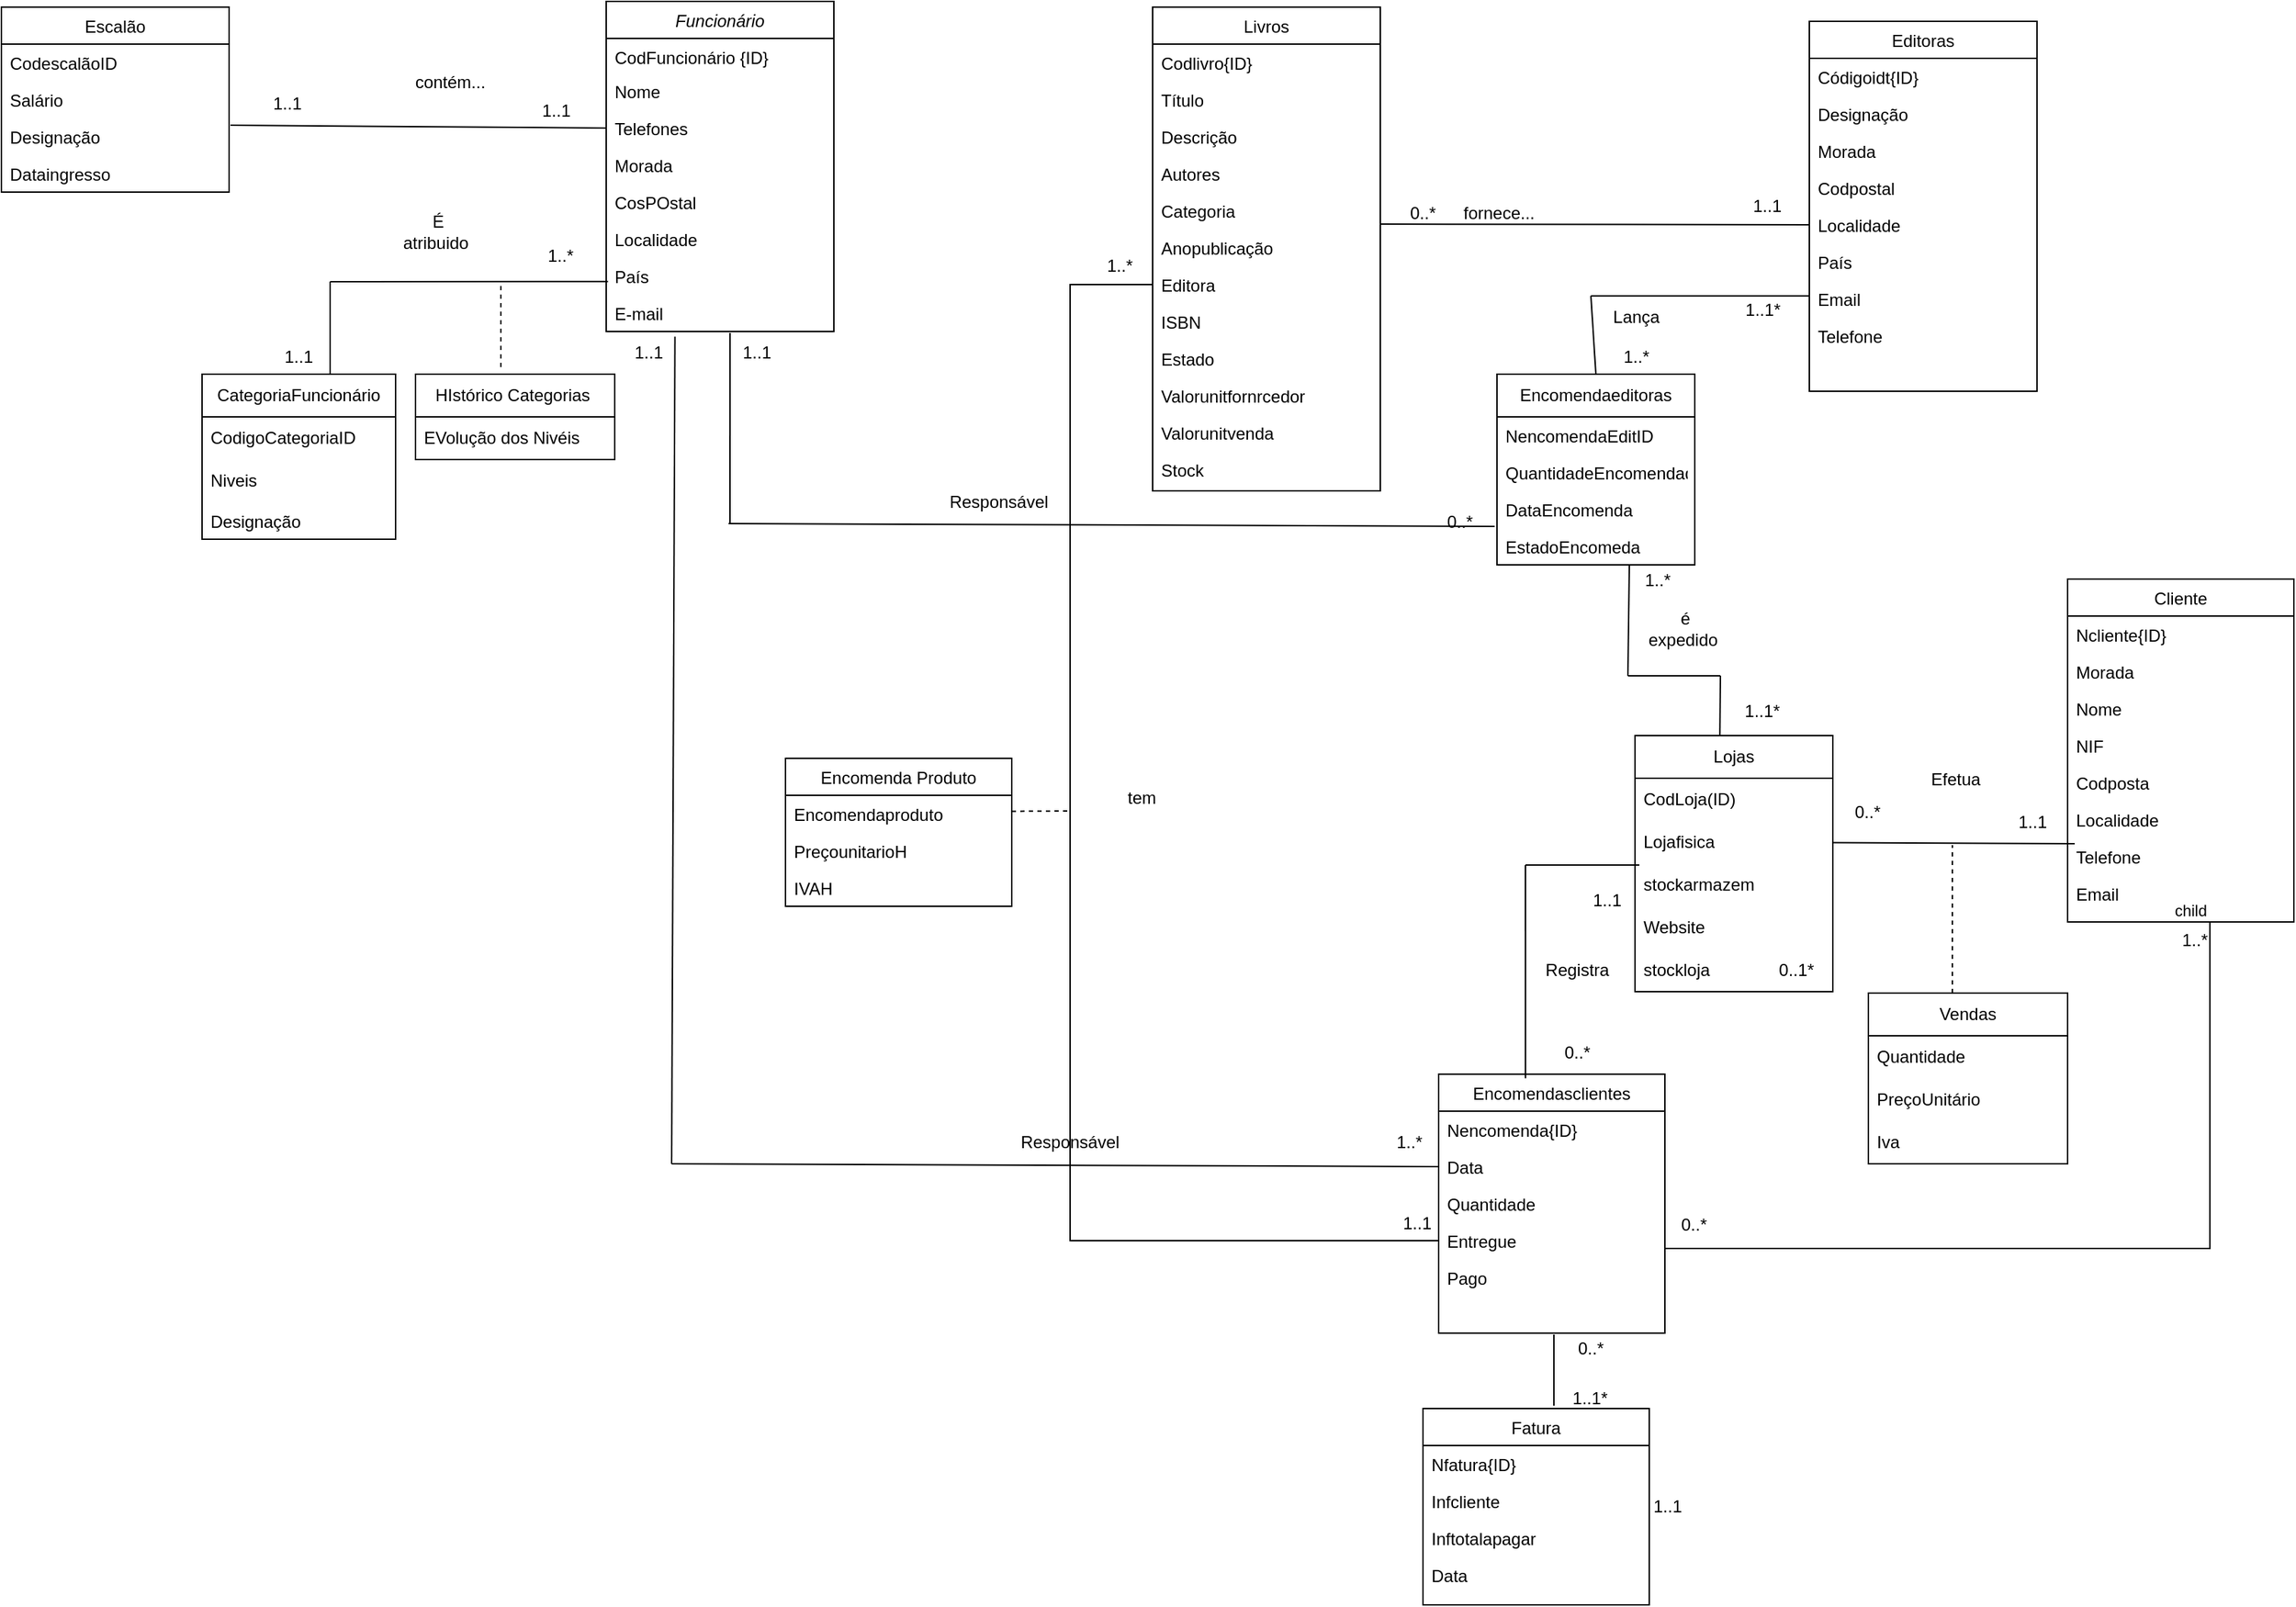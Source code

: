 <mxfile version="22.0.2" type="device">
  <diagram id="C5RBs43oDa-KdzZeNtuy" name="Page-1">
    <mxGraphModel dx="3094" dy="2271" grid="1" gridSize="10" guides="1" tooltips="1" connect="1" arrows="1" fold="1" page="1" pageScale="1" pageWidth="827" pageHeight="1169" math="0" shadow="0">
      <root>
        <mxCell id="WIyWlLk6GJQsqaUBKTNV-0" />
        <mxCell id="WIyWlLk6GJQsqaUBKTNV-1" parent="WIyWlLk6GJQsqaUBKTNV-0" />
        <mxCell id="zkfFHV4jXpPFQw0GAbJ--0" value="Funcionário" style="swimlane;fontStyle=2;align=center;verticalAlign=top;childLayout=stackLayout;horizontal=1;startSize=26;horizontalStack=0;resizeParent=1;resizeLast=0;collapsible=1;marginBottom=0;rounded=0;shadow=0;strokeWidth=1;" parent="WIyWlLk6GJQsqaUBKTNV-1" vertex="1">
          <mxGeometry x="-366" y="-1127" width="160" height="232" as="geometry">
            <mxRectangle x="-45" y="-82" width="160" height="26" as="alternateBounds" />
          </mxGeometry>
        </mxCell>
        <mxCell id="zkfFHV4jXpPFQw0GAbJ--1" value="CodFuncionário {ID}" style="text;align=left;verticalAlign=top;spacingLeft=4;spacingRight=4;overflow=hidden;rotatable=0;points=[[0,0.5],[1,0.5]];portConstraint=eastwest;" parent="zkfFHV4jXpPFQw0GAbJ--0" vertex="1">
          <mxGeometry y="26" width="160" height="24" as="geometry" />
        </mxCell>
        <mxCell id="zkfFHV4jXpPFQw0GAbJ--2" value="Nome" style="text;align=left;verticalAlign=top;spacingLeft=4;spacingRight=4;overflow=hidden;rotatable=0;points=[[0,0.5],[1,0.5]];portConstraint=eastwest;rounded=0;shadow=0;html=0;" parent="zkfFHV4jXpPFQw0GAbJ--0" vertex="1">
          <mxGeometry y="50" width="160" height="26" as="geometry" />
        </mxCell>
        <mxCell id="yNrhqDnTmMFVTR2jQize-6" value="Telefones" style="text;align=left;verticalAlign=top;spacingLeft=4;spacingRight=4;overflow=hidden;rotatable=0;points=[[0,0.5],[1,0.5]];portConstraint=eastwest;" parent="zkfFHV4jXpPFQw0GAbJ--0" vertex="1">
          <mxGeometry y="76" width="160" height="26" as="geometry" />
        </mxCell>
        <mxCell id="zkfFHV4jXpPFQw0GAbJ--3" value="Morada" style="text;align=left;verticalAlign=top;spacingLeft=4;spacingRight=4;overflow=hidden;rotatable=0;points=[[0,0.5],[1,0.5]];portConstraint=eastwest;rounded=0;shadow=0;html=0;" parent="zkfFHV4jXpPFQw0GAbJ--0" vertex="1">
          <mxGeometry y="102" width="160" height="26" as="geometry" />
        </mxCell>
        <mxCell id="zkfFHV4jXpPFQw0GAbJ--5" value="CosPOstal" style="text;align=left;verticalAlign=top;spacingLeft=4;spacingRight=4;overflow=hidden;rotatable=0;points=[[0,0.5],[1,0.5]];portConstraint=eastwest;" parent="zkfFHV4jXpPFQw0GAbJ--0" vertex="1">
          <mxGeometry y="128" width="160" height="26" as="geometry" />
        </mxCell>
        <mxCell id="yNrhqDnTmMFVTR2jQize-4" value="Localidade" style="text;align=left;verticalAlign=top;spacingLeft=4;spacingRight=4;overflow=hidden;rotatable=0;points=[[0,0.5],[1,0.5]];portConstraint=eastwest;" parent="zkfFHV4jXpPFQw0GAbJ--0" vertex="1">
          <mxGeometry y="154" width="160" height="26" as="geometry" />
        </mxCell>
        <mxCell id="yNrhqDnTmMFVTR2jQize-5" value="País" style="text;align=left;verticalAlign=top;spacingLeft=4;spacingRight=4;overflow=hidden;rotatable=0;points=[[0,0.5],[1,0.5]];portConstraint=eastwest;" parent="zkfFHV4jXpPFQw0GAbJ--0" vertex="1">
          <mxGeometry y="180" width="160" height="26" as="geometry" />
        </mxCell>
        <mxCell id="yNrhqDnTmMFVTR2jQize-7" value="E-mail" style="text;align=left;verticalAlign=top;spacingLeft=4;spacingRight=4;overflow=hidden;rotatable=0;points=[[0,0.5],[1,0.5]];portConstraint=eastwest;" parent="zkfFHV4jXpPFQw0GAbJ--0" vertex="1">
          <mxGeometry y="206" width="160" height="26" as="geometry" />
        </mxCell>
        <mxCell id="zkfFHV4jXpPFQw0GAbJ--6" value="Editoras" style="swimlane;fontStyle=0;align=center;verticalAlign=top;childLayout=stackLayout;horizontal=1;startSize=26;horizontalStack=0;resizeParent=1;resizeLast=0;collapsible=1;marginBottom=0;rounded=0;shadow=0;strokeWidth=1;" parent="WIyWlLk6GJQsqaUBKTNV-1" vertex="1">
          <mxGeometry x="479.5" y="-1113" width="160" height="260" as="geometry">
            <mxRectangle x="130" y="380" width="160" height="26" as="alternateBounds" />
          </mxGeometry>
        </mxCell>
        <mxCell id="zkfFHV4jXpPFQw0GAbJ--7" value="Códigoidt{ID}" style="text;align=left;verticalAlign=top;spacingLeft=4;spacingRight=4;overflow=hidden;rotatable=0;points=[[0,0.5],[1,0.5]];portConstraint=eastwest;" parent="zkfFHV4jXpPFQw0GAbJ--6" vertex="1">
          <mxGeometry y="26" width="160" height="26" as="geometry" />
        </mxCell>
        <mxCell id="wQeAKpN1dT5-469cgCdW-27" value="Designação" style="text;align=left;verticalAlign=top;spacingLeft=4;spacingRight=4;overflow=hidden;rotatable=0;points=[[0,0.5],[1,0.5]];portConstraint=eastwest;rounded=0;shadow=0;html=0;" parent="zkfFHV4jXpPFQw0GAbJ--6" vertex="1">
          <mxGeometry y="52" width="160" height="26" as="geometry" />
        </mxCell>
        <mxCell id="zkfFHV4jXpPFQw0GAbJ--10" value="Morada" style="text;align=left;verticalAlign=top;spacingLeft=4;spacingRight=4;overflow=hidden;rotatable=0;points=[[0,0.5],[1,0.5]];portConstraint=eastwest;fontStyle=0" parent="zkfFHV4jXpPFQw0GAbJ--6" vertex="1">
          <mxGeometry y="78" width="160" height="26" as="geometry" />
        </mxCell>
        <mxCell id="yNrhqDnTmMFVTR2jQize-131" value="Codpostal" style="text;align=left;verticalAlign=top;spacingLeft=4;spacingRight=4;overflow=hidden;rotatable=0;points=[[0,0.5],[1,0.5]];portConstraint=eastwest;" parent="zkfFHV4jXpPFQw0GAbJ--6" vertex="1">
          <mxGeometry y="104" width="160" height="26" as="geometry" />
        </mxCell>
        <mxCell id="yNrhqDnTmMFVTR2jQize-28" value="Localidade" style="text;align=left;verticalAlign=top;spacingLeft=4;spacingRight=4;overflow=hidden;rotatable=0;points=[[0,0.5],[1,0.5]];portConstraint=eastwest;" parent="zkfFHV4jXpPFQw0GAbJ--6" vertex="1">
          <mxGeometry y="130" width="160" height="26" as="geometry" />
        </mxCell>
        <mxCell id="yNrhqDnTmMFVTR2jQize-26" value="País" style="text;align=left;verticalAlign=top;spacingLeft=4;spacingRight=4;overflow=hidden;rotatable=0;points=[[0,0.5],[1,0.5]];portConstraint=eastwest;" parent="zkfFHV4jXpPFQw0GAbJ--6" vertex="1">
          <mxGeometry y="156" width="160" height="26" as="geometry" />
        </mxCell>
        <mxCell id="yNrhqDnTmMFVTR2jQize-25" value="Email" style="text;align=left;verticalAlign=top;spacingLeft=4;spacingRight=4;overflow=hidden;rotatable=0;points=[[0,0.5],[1,0.5]];portConstraint=eastwest;" parent="zkfFHV4jXpPFQw0GAbJ--6" vertex="1">
          <mxGeometry y="182" width="160" height="26" as="geometry" />
        </mxCell>
        <mxCell id="zkfFHV4jXpPFQw0GAbJ--11" value="Telefone" style="text;align=left;verticalAlign=top;spacingLeft=4;spacingRight=4;overflow=hidden;rotatable=0;points=[[0,0.5],[1,0.5]];portConstraint=eastwest;" parent="zkfFHV4jXpPFQw0GAbJ--6" vertex="1">
          <mxGeometry y="208" width="160" height="26" as="geometry" />
        </mxCell>
        <mxCell id="zkfFHV4jXpPFQw0GAbJ--13" value="Cliente" style="swimlane;fontStyle=0;align=center;verticalAlign=top;childLayout=stackLayout;horizontal=1;startSize=26;horizontalStack=0;resizeParent=1;resizeLast=0;collapsible=1;marginBottom=0;rounded=0;shadow=0;strokeWidth=1;" parent="WIyWlLk6GJQsqaUBKTNV-1" vertex="1">
          <mxGeometry x="661" y="-721" width="159" height="241" as="geometry">
            <mxRectangle x="340" y="380" width="170" height="26" as="alternateBounds" />
          </mxGeometry>
        </mxCell>
        <mxCell id="zkfFHV4jXpPFQw0GAbJ--14" value="Ncliente{ID}" style="text;align=left;verticalAlign=top;spacingLeft=4;spacingRight=4;overflow=hidden;rotatable=0;points=[[0,0.5],[1,0.5]];portConstraint=eastwest;" parent="zkfFHV4jXpPFQw0GAbJ--13" vertex="1">
          <mxGeometry y="26" width="159" height="26" as="geometry" />
        </mxCell>
        <mxCell id="yNrhqDnTmMFVTR2jQize-49" value="Morada" style="text;align=left;verticalAlign=top;spacingLeft=4;spacingRight=4;overflow=hidden;rotatable=0;points=[[0,0.5],[1,0.5]];portConstraint=eastwest;" parent="zkfFHV4jXpPFQw0GAbJ--13" vertex="1">
          <mxGeometry y="52" width="159" height="26" as="geometry" />
        </mxCell>
        <mxCell id="yNrhqDnTmMFVTR2jQize-51" value="Nome" style="text;align=left;verticalAlign=top;spacingLeft=4;spacingRight=4;overflow=hidden;rotatable=0;points=[[0,0.5],[1,0.5]];portConstraint=eastwest;" parent="zkfFHV4jXpPFQw0GAbJ--13" vertex="1">
          <mxGeometry y="78" width="159" height="26" as="geometry" />
        </mxCell>
        <mxCell id="yNrhqDnTmMFVTR2jQize-48" value="NIF" style="text;align=left;verticalAlign=top;spacingLeft=4;spacingRight=4;overflow=hidden;rotatable=0;points=[[0,0.5],[1,0.5]];portConstraint=eastwest;" parent="zkfFHV4jXpPFQw0GAbJ--13" vertex="1">
          <mxGeometry y="104" width="159" height="26" as="geometry" />
        </mxCell>
        <mxCell id="yNrhqDnTmMFVTR2jQize-50" value="Codposta" style="text;align=left;verticalAlign=top;spacingLeft=4;spacingRight=4;overflow=hidden;rotatable=0;points=[[0,0.5],[1,0.5]];portConstraint=eastwest;" parent="zkfFHV4jXpPFQw0GAbJ--13" vertex="1">
          <mxGeometry y="130" width="159" height="26" as="geometry" />
        </mxCell>
        <mxCell id="yNrhqDnTmMFVTR2jQize-47" value="Localidade" style="text;align=left;verticalAlign=top;spacingLeft=4;spacingRight=4;overflow=hidden;rotatable=0;points=[[0,0.5],[1,0.5]];portConstraint=eastwest;" parent="zkfFHV4jXpPFQw0GAbJ--13" vertex="1">
          <mxGeometry y="156" width="159" height="26" as="geometry" />
        </mxCell>
        <mxCell id="yNrhqDnTmMFVTR2jQize-46" value="Telefone" style="text;align=left;verticalAlign=top;spacingLeft=4;spacingRight=4;overflow=hidden;rotatable=0;points=[[0,0.5],[1,0.5]];portConstraint=eastwest;" parent="zkfFHV4jXpPFQw0GAbJ--13" vertex="1">
          <mxGeometry y="182" width="159" height="26" as="geometry" />
        </mxCell>
        <mxCell id="yNrhqDnTmMFVTR2jQize-52" value="Email" style="text;align=left;verticalAlign=top;spacingLeft=4;spacingRight=4;overflow=hidden;rotatable=0;points=[[0,0.5],[1,0.5]];portConstraint=eastwest;" parent="zkfFHV4jXpPFQw0GAbJ--13" vertex="1">
          <mxGeometry y="208" width="159" height="26" as="geometry" />
        </mxCell>
        <mxCell id="zkfFHV4jXpPFQw0GAbJ--17" value="Encomendasclientes" style="swimlane;fontStyle=0;align=center;verticalAlign=top;childLayout=stackLayout;horizontal=1;startSize=26;horizontalStack=0;resizeParent=1;resizeLast=0;collapsible=1;marginBottom=0;rounded=0;shadow=0;strokeWidth=1;" parent="WIyWlLk6GJQsqaUBKTNV-1" vertex="1">
          <mxGeometry x="219" y="-373" width="159" height="182" as="geometry">
            <mxRectangle x="550" y="140" width="160" height="26" as="alternateBounds" />
          </mxGeometry>
        </mxCell>
        <mxCell id="zkfFHV4jXpPFQw0GAbJ--18" value="Nencomenda{ID}" style="text;align=left;verticalAlign=top;spacingLeft=4;spacingRight=4;overflow=hidden;rotatable=0;points=[[0,0.5],[1,0.5]];portConstraint=eastwest;" parent="zkfFHV4jXpPFQw0GAbJ--17" vertex="1">
          <mxGeometry y="26" width="159" height="26" as="geometry" />
        </mxCell>
        <mxCell id="zkfFHV4jXpPFQw0GAbJ--19" value="Data" style="text;align=left;verticalAlign=top;spacingLeft=4;spacingRight=4;overflow=hidden;rotatable=0;points=[[0,0.5],[1,0.5]];portConstraint=eastwest;rounded=0;shadow=0;html=0;" parent="zkfFHV4jXpPFQw0GAbJ--17" vertex="1">
          <mxGeometry y="52" width="159" height="26" as="geometry" />
        </mxCell>
        <mxCell id="zkfFHV4jXpPFQw0GAbJ--21" value="Quantidade" style="text;align=left;verticalAlign=top;spacingLeft=4;spacingRight=4;overflow=hidden;rotatable=0;points=[[0,0.5],[1,0.5]];portConstraint=eastwest;rounded=0;shadow=0;html=0;" parent="zkfFHV4jXpPFQw0GAbJ--17" vertex="1">
          <mxGeometry y="78" width="159" height="26" as="geometry" />
        </mxCell>
        <mxCell id="zkfFHV4jXpPFQw0GAbJ--22" value="Entregue" style="text;align=left;verticalAlign=top;spacingLeft=4;spacingRight=4;overflow=hidden;rotatable=0;points=[[0,0.5],[1,0.5]];portConstraint=eastwest;rounded=0;shadow=0;html=0;" parent="zkfFHV4jXpPFQw0GAbJ--17" vertex="1">
          <mxGeometry y="104" width="159" height="26" as="geometry" />
        </mxCell>
        <mxCell id="zkfFHV4jXpPFQw0GAbJ--24" value="Pago" style="text;align=left;verticalAlign=top;spacingLeft=4;spacingRight=4;overflow=hidden;rotatable=0;points=[[0,0.5],[1,0.5]];portConstraint=eastwest;" parent="zkfFHV4jXpPFQw0GAbJ--17" vertex="1">
          <mxGeometry y="130" width="159" height="26" as="geometry" />
        </mxCell>
        <mxCell id="70sr5eYaC4azIQGh0ljB-0" value="Livros" style="swimlane;fontStyle=0;align=center;verticalAlign=top;childLayout=stackLayout;horizontal=1;startSize=26;horizontalStack=0;resizeParent=1;resizeLast=0;collapsible=1;marginBottom=0;rounded=0;shadow=0;strokeWidth=1;" parent="WIyWlLk6GJQsqaUBKTNV-1" vertex="1">
          <mxGeometry x="18" y="-1123" width="160" height="340" as="geometry">
            <mxRectangle x="340" y="380" width="170" height="26" as="alternateBounds" />
          </mxGeometry>
        </mxCell>
        <mxCell id="70sr5eYaC4azIQGh0ljB-1" value="Codlivro{ID}" style="text;align=left;verticalAlign=top;spacingLeft=4;spacingRight=4;overflow=hidden;rotatable=0;points=[[0,0.5],[1,0.5]];portConstraint=eastwest;" parent="70sr5eYaC4azIQGh0ljB-0" vertex="1">
          <mxGeometry y="26" width="160" height="26" as="geometry" />
        </mxCell>
        <mxCell id="yNrhqDnTmMFVTR2jQize-13" value="Título" style="text;align=left;verticalAlign=top;spacingLeft=4;spacingRight=4;overflow=hidden;rotatable=0;points=[[0,0.5],[1,0.5]];portConstraint=eastwest;" parent="70sr5eYaC4azIQGh0ljB-0" vertex="1">
          <mxGeometry y="52" width="160" height="26" as="geometry" />
        </mxCell>
        <mxCell id="yNrhqDnTmMFVTR2jQize-14" value="Descrição" style="text;align=left;verticalAlign=top;spacingLeft=4;spacingRight=4;overflow=hidden;rotatable=0;points=[[0,0.5],[1,0.5]];portConstraint=eastwest;" parent="70sr5eYaC4azIQGh0ljB-0" vertex="1">
          <mxGeometry y="78" width="160" height="26" as="geometry" />
        </mxCell>
        <mxCell id="yNrhqDnTmMFVTR2jQize-15" value="Autores" style="text;align=left;verticalAlign=top;spacingLeft=4;spacingRight=4;overflow=hidden;rotatable=0;points=[[0,0.5],[1,0.5]];portConstraint=eastwest;" parent="70sr5eYaC4azIQGh0ljB-0" vertex="1">
          <mxGeometry y="104" width="160" height="26" as="geometry" />
        </mxCell>
        <mxCell id="yNrhqDnTmMFVTR2jQize-16" value="Categoria" style="text;align=left;verticalAlign=top;spacingLeft=4;spacingRight=4;overflow=hidden;rotatable=0;points=[[0,0.5],[1,0.5]];portConstraint=eastwest;" parent="70sr5eYaC4azIQGh0ljB-0" vertex="1">
          <mxGeometry y="130" width="160" height="26" as="geometry" />
        </mxCell>
        <mxCell id="yNrhqDnTmMFVTR2jQize-17" value="Anopublicação" style="text;align=left;verticalAlign=top;spacingLeft=4;spacingRight=4;overflow=hidden;rotatable=0;points=[[0,0.5],[1,0.5]];portConstraint=eastwest;" parent="70sr5eYaC4azIQGh0ljB-0" vertex="1">
          <mxGeometry y="156" width="160" height="26" as="geometry" />
        </mxCell>
        <mxCell id="yNrhqDnTmMFVTR2jQize-18" value="Editora" style="text;align=left;verticalAlign=top;spacingLeft=4;spacingRight=4;overflow=hidden;rotatable=0;points=[[0,0.5],[1,0.5]];portConstraint=eastwest;" parent="70sr5eYaC4azIQGh0ljB-0" vertex="1">
          <mxGeometry y="182" width="160" height="26" as="geometry" />
        </mxCell>
        <mxCell id="yNrhqDnTmMFVTR2jQize-19" value="ISBN" style="text;align=left;verticalAlign=top;spacingLeft=4;spacingRight=4;overflow=hidden;rotatable=0;points=[[0,0.5],[1,0.5]];portConstraint=eastwest;" parent="70sr5eYaC4azIQGh0ljB-0" vertex="1">
          <mxGeometry y="208" width="160" height="26" as="geometry" />
        </mxCell>
        <mxCell id="yNrhqDnTmMFVTR2jQize-20" value="Estado" style="text;align=left;verticalAlign=top;spacingLeft=4;spacingRight=4;overflow=hidden;rotatable=0;points=[[0,0.5],[1,0.5]];portConstraint=eastwest;" parent="70sr5eYaC4azIQGh0ljB-0" vertex="1">
          <mxGeometry y="234" width="160" height="26" as="geometry" />
        </mxCell>
        <mxCell id="yNrhqDnTmMFVTR2jQize-22" value="Valorunitfornrcedor" style="text;align=left;verticalAlign=top;spacingLeft=4;spacingRight=4;overflow=hidden;rotatable=0;points=[[0,0.5],[1,0.5]];portConstraint=eastwest;" parent="70sr5eYaC4azIQGh0ljB-0" vertex="1">
          <mxGeometry y="260" width="160" height="26" as="geometry" />
        </mxCell>
        <mxCell id="yNrhqDnTmMFVTR2jQize-23" value="Valorunitvenda" style="text;align=left;verticalAlign=top;spacingLeft=4;spacingRight=4;overflow=hidden;rotatable=0;points=[[0,0.5],[1,0.5]];portConstraint=eastwest;" parent="70sr5eYaC4azIQGh0ljB-0" vertex="1">
          <mxGeometry y="286" width="160" height="26" as="geometry" />
        </mxCell>
        <mxCell id="yNrhqDnTmMFVTR2jQize-24" value="Stock" style="text;align=left;verticalAlign=top;spacingLeft=4;spacingRight=4;overflow=hidden;rotatable=0;points=[[0,0.5],[1,0.5]];portConstraint=eastwest;" parent="70sr5eYaC4azIQGh0ljB-0" vertex="1">
          <mxGeometry y="312" width="160" height="26" as="geometry" />
        </mxCell>
        <mxCell id="70sr5eYaC4azIQGh0ljB-4" value="Encomenda Produto" style="swimlane;fontStyle=0;align=center;verticalAlign=top;childLayout=stackLayout;horizontal=1;startSize=26;horizontalStack=0;resizeParent=1;resizeLast=0;collapsible=1;marginBottom=0;rounded=0;shadow=0;strokeWidth=1;" parent="WIyWlLk6GJQsqaUBKTNV-1" vertex="1">
          <mxGeometry x="-240" y="-595" width="159" height="104" as="geometry">
            <mxRectangle x="8" y="-480" width="170" height="26" as="alternateBounds" />
          </mxGeometry>
        </mxCell>
        <mxCell id="70sr5eYaC4azIQGh0ljB-5" value="Encomendaproduto" style="text;align=left;verticalAlign=top;spacingLeft=4;spacingRight=4;overflow=hidden;rotatable=0;points=[[0,0.5],[1,0.5]];portConstraint=eastwest;" parent="70sr5eYaC4azIQGh0ljB-4" vertex="1">
          <mxGeometry y="26" width="159" height="26" as="geometry" />
        </mxCell>
        <mxCell id="yNrhqDnTmMFVTR2jQize-67" value="PreçounitarioH" style="text;align=left;verticalAlign=top;spacingLeft=4;spacingRight=4;overflow=hidden;rotatable=0;points=[[0,0.5],[1,0.5]];portConstraint=eastwest;" parent="70sr5eYaC4azIQGh0ljB-4" vertex="1">
          <mxGeometry y="52" width="159" height="26" as="geometry" />
        </mxCell>
        <mxCell id="yNrhqDnTmMFVTR2jQize-66" value="IVAH" style="text;align=left;verticalAlign=top;spacingLeft=4;spacingRight=4;overflow=hidden;rotatable=0;points=[[0,0.5],[1,0.5]];portConstraint=eastwest;" parent="70sr5eYaC4azIQGh0ljB-4" vertex="1">
          <mxGeometry y="78" width="159" height="26" as="geometry" />
        </mxCell>
        <mxCell id="70sr5eYaC4azIQGh0ljB-10" value="Escalão" style="swimlane;fontStyle=0;align=center;verticalAlign=top;childLayout=stackLayout;horizontal=1;startSize=26;horizontalStack=0;resizeParent=1;resizeLast=0;collapsible=1;marginBottom=0;rounded=0;shadow=0;strokeWidth=1;" parent="WIyWlLk6GJQsqaUBKTNV-1" vertex="1">
          <mxGeometry x="-791" y="-1123" width="160" height="130" as="geometry">
            <mxRectangle x="340" y="380" width="170" height="26" as="alternateBounds" />
          </mxGeometry>
        </mxCell>
        <mxCell id="70sr5eYaC4azIQGh0ljB-11" value="CodescalãoID" style="text;align=left;verticalAlign=top;spacingLeft=4;spacingRight=4;overflow=hidden;rotatable=0;points=[[0,0.5],[1,0.5]];portConstraint=eastwest;" parent="70sr5eYaC4azIQGh0ljB-10" vertex="1">
          <mxGeometry y="26" width="160" height="26" as="geometry" />
        </mxCell>
        <mxCell id="yNrhqDnTmMFVTR2jQize-70" value="Salário" style="text;align=left;verticalAlign=top;spacingLeft=4;spacingRight=4;overflow=hidden;rotatable=0;points=[[0,0.5],[1,0.5]];portConstraint=eastwest;" parent="70sr5eYaC4azIQGh0ljB-10" vertex="1">
          <mxGeometry y="52" width="160" height="26" as="geometry" />
        </mxCell>
        <mxCell id="yNrhqDnTmMFVTR2jQize-69" value="Designação" style="text;align=left;verticalAlign=top;spacingLeft=4;spacingRight=4;overflow=hidden;rotatable=0;points=[[0,0.5],[1,0.5]];portConstraint=eastwest;" parent="70sr5eYaC4azIQGh0ljB-10" vertex="1">
          <mxGeometry y="78" width="160" height="26" as="geometry" />
        </mxCell>
        <mxCell id="yNrhqDnTmMFVTR2jQize-68" value="Dataingresso" style="text;align=left;verticalAlign=top;spacingLeft=4;spacingRight=4;overflow=hidden;rotatable=0;points=[[0,0.5],[1,0.5]];portConstraint=eastwest;" parent="70sr5eYaC4azIQGh0ljB-10" vertex="1">
          <mxGeometry y="104" width="160" height="26" as="geometry" />
        </mxCell>
        <mxCell id="70sr5eYaC4azIQGh0ljB-26" value="Fatura" style="swimlane;fontStyle=0;align=center;verticalAlign=top;childLayout=stackLayout;horizontal=1;startSize=26;horizontalStack=0;resizeParent=1;resizeLast=0;collapsible=1;marginBottom=0;rounded=0;shadow=0;strokeWidth=1;" parent="WIyWlLk6GJQsqaUBKTNV-1" vertex="1">
          <mxGeometry x="208" y="-138" width="159" height="138" as="geometry">
            <mxRectangle x="340" y="380" width="170" height="26" as="alternateBounds" />
          </mxGeometry>
        </mxCell>
        <mxCell id="yNrhqDnTmMFVTR2jQize-42" value="Nfatura{ID}" style="text;align=left;verticalAlign=top;spacingLeft=4;spacingRight=4;overflow=hidden;rotatable=0;points=[[0,0.5],[1,0.5]];portConstraint=eastwest;" parent="70sr5eYaC4azIQGh0ljB-26" vertex="1">
          <mxGeometry y="26" width="159" height="26" as="geometry" />
        </mxCell>
        <mxCell id="yNrhqDnTmMFVTR2jQize-43" value="Infcliente" style="text;align=left;verticalAlign=top;spacingLeft=4;spacingRight=4;overflow=hidden;rotatable=0;points=[[0,0.5],[1,0.5]];portConstraint=eastwest;" parent="70sr5eYaC4azIQGh0ljB-26" vertex="1">
          <mxGeometry y="52" width="159" height="26" as="geometry" />
        </mxCell>
        <mxCell id="yNrhqDnTmMFVTR2jQize-44" value="Inftotalapagar" style="text;align=left;verticalAlign=top;spacingLeft=4;spacingRight=4;overflow=hidden;rotatable=0;points=[[0,0.5],[1,0.5]];portConstraint=eastwest;" parent="70sr5eYaC4azIQGh0ljB-26" vertex="1">
          <mxGeometry y="78" width="159" height="26" as="geometry" />
        </mxCell>
        <mxCell id="70sr5eYaC4azIQGh0ljB-27" value="Data" style="text;align=left;verticalAlign=top;spacingLeft=4;spacingRight=4;overflow=hidden;rotatable=0;points=[[0,0.5],[1,0.5]];portConstraint=eastwest;" parent="70sr5eYaC4azIQGh0ljB-26" vertex="1">
          <mxGeometry y="104" width="159" height="26" as="geometry" />
        </mxCell>
        <mxCell id="70sr5eYaC4azIQGh0ljB-46" value="fornece..." style="text;html=1;align=center;verticalAlign=middle;resizable=0;points=[];autosize=1;strokeColor=none;fillColor=none;" parent="WIyWlLk6GJQsqaUBKTNV-1" vertex="1">
          <mxGeometry x="226" y="-993" width="70" height="30" as="geometry" />
        </mxCell>
        <mxCell id="70sr5eYaC4azIQGh0ljB-75" value="contém..." style="text;html=1;align=center;verticalAlign=middle;resizable=0;points=[];autosize=1;strokeColor=none;fillColor=none;" parent="WIyWlLk6GJQsqaUBKTNV-1" vertex="1">
          <mxGeometry x="-511" y="-1085" width="70" height="30" as="geometry" />
        </mxCell>
        <mxCell id="yNrhqDnTmMFVTR2jQize-98" value="" style="endArrow=none;html=1;rounded=0;entryX=0;entryY=0.5;entryDx=0;entryDy=0;exitX=1.006;exitY=0.192;exitDx=0;exitDy=0;exitPerimeter=0;" parent="WIyWlLk6GJQsqaUBKTNV-1" source="yNrhqDnTmMFVTR2jQize-69" target="yNrhqDnTmMFVTR2jQize-6" edge="1">
          <mxGeometry width="50" height="50" relative="1" as="geometry">
            <mxPoint x="-521" y="-1035" as="sourcePoint" />
            <mxPoint x="-471" y="-1085" as="targetPoint" />
          </mxGeometry>
        </mxCell>
        <mxCell id="yNrhqDnTmMFVTR2jQize-104" value="0..*" style="text;html=1;strokeColor=none;fillColor=none;align=center;verticalAlign=middle;whiteSpace=wrap;rounded=0;" parent="WIyWlLk6GJQsqaUBKTNV-1" vertex="1">
          <mxGeometry x="178" y="-993" width="60" height="30" as="geometry" />
        </mxCell>
        <mxCell id="yNrhqDnTmMFVTR2jQize-122" value="1..1" style="text;html=1;strokeColor=none;fillColor=none;align=center;verticalAlign=middle;whiteSpace=wrap;rounded=0;" parent="WIyWlLk6GJQsqaUBKTNV-1" vertex="1">
          <mxGeometry x="-431" y="-1065" width="60" height="30" as="geometry" />
        </mxCell>
        <mxCell id="yNrhqDnTmMFVTR2jQize-123" value="1..1" style="text;html=1;strokeColor=none;fillColor=none;align=center;verticalAlign=middle;whiteSpace=wrap;rounded=0;" parent="WIyWlLk6GJQsqaUBKTNV-1" vertex="1">
          <mxGeometry x="-620" y="-1070" width="60" height="30" as="geometry" />
        </mxCell>
        <mxCell id="yNrhqDnTmMFVTR2jQize-100" value="1..1" style="text;html=1;strokeColor=none;fillColor=none;align=center;verticalAlign=middle;whiteSpace=wrap;rounded=0;" parent="WIyWlLk6GJQsqaUBKTNV-1" vertex="1">
          <mxGeometry x="419.5" y="-998" width="60" height="30" as="geometry" />
        </mxCell>
        <mxCell id="xYy9wvO1I9-60QL-1sco-7" value="" style="endArrow=none;html=1;rounded=0;entryX=0;entryY=0.5;entryDx=0;entryDy=0;exitX=0;exitY=0.75;exitDx=0;exitDy=0;" parent="WIyWlLk6GJQsqaUBKTNV-1" source="yNrhqDnTmMFVTR2jQize-104" target="yNrhqDnTmMFVTR2jQize-28" edge="1">
          <mxGeometry width="50" height="50" relative="1" as="geometry">
            <mxPoint x="178" y="-973" as="sourcePoint" />
            <mxPoint x="368" y="-973" as="targetPoint" />
          </mxGeometry>
        </mxCell>
        <mxCell id="eY5E4_hu31aQfAhN4iRi-0" value="Lojas" style="swimlane;fontStyle=0;childLayout=stackLayout;horizontal=1;startSize=30;horizontalStack=0;resizeParent=1;resizeParentMax=0;resizeLast=0;collapsible=1;marginBottom=0;whiteSpace=wrap;html=1;" parent="WIyWlLk6GJQsqaUBKTNV-1" vertex="1">
          <mxGeometry x="357" y="-611" width="139" height="180" as="geometry" />
        </mxCell>
        <mxCell id="eY5E4_hu31aQfAhN4iRi-2" value="CodLoja(ID)" style="text;strokeColor=none;fillColor=none;align=left;verticalAlign=middle;spacingLeft=4;spacingRight=4;overflow=hidden;points=[[0,0.5],[1,0.5]];portConstraint=eastwest;rotatable=0;whiteSpace=wrap;html=1;" parent="eY5E4_hu31aQfAhN4iRi-0" vertex="1">
          <mxGeometry y="30" width="139" height="30" as="geometry" />
        </mxCell>
        <mxCell id="eY5E4_hu31aQfAhN4iRi-1" value="Lojafisica" style="text;strokeColor=none;fillColor=none;align=left;verticalAlign=middle;spacingLeft=4;spacingRight=4;overflow=hidden;points=[[0,0.5],[1,0.5]];portConstraint=eastwest;rotatable=0;whiteSpace=wrap;html=1;" parent="eY5E4_hu31aQfAhN4iRi-0" vertex="1">
          <mxGeometry y="60" width="139" as="geometry" />
        </mxCell>
        <mxCell id="eY5E4_hu31aQfAhN4iRi-12" value="Lojafisica" style="text;strokeColor=none;fillColor=none;align=left;verticalAlign=middle;spacingLeft=4;spacingRight=4;overflow=hidden;points=[[0,0.5],[1,0.5]];portConstraint=eastwest;rotatable=0;whiteSpace=wrap;html=1;" parent="eY5E4_hu31aQfAhN4iRi-0" vertex="1">
          <mxGeometry y="60" width="139" height="30" as="geometry" />
        </mxCell>
        <mxCell id="eY5E4_hu31aQfAhN4iRi-3" value="stockarmazem" style="text;strokeColor=none;fillColor=none;align=left;verticalAlign=middle;spacingLeft=4;spacingRight=4;overflow=hidden;points=[[0,0.5],[1,0.5]];portConstraint=eastwest;rotatable=0;whiteSpace=wrap;html=1;" parent="eY5E4_hu31aQfAhN4iRi-0" vertex="1">
          <mxGeometry y="90" width="139" height="30" as="geometry" />
        </mxCell>
        <mxCell id="JonshPoueBE_MfxY0RfX-0" value="Website" style="text;strokeColor=none;fillColor=none;align=left;verticalAlign=middle;spacingLeft=4;spacingRight=4;overflow=hidden;points=[[0,0.5],[1,0.5]];portConstraint=eastwest;rotatable=0;whiteSpace=wrap;html=1;" parent="eY5E4_hu31aQfAhN4iRi-0" vertex="1">
          <mxGeometry y="120" width="139" height="30" as="geometry" />
        </mxCell>
        <mxCell id="eY5E4_hu31aQfAhN4iRi-4" value="stockloja" style="text;strokeColor=none;fillColor=none;align=left;verticalAlign=middle;spacingLeft=4;spacingRight=4;overflow=hidden;points=[[0,0.5],[1,0.5]];portConstraint=eastwest;rotatable=0;whiteSpace=wrap;html=1;" parent="eY5E4_hu31aQfAhN4iRi-0" vertex="1">
          <mxGeometry y="150" width="139" height="30" as="geometry" />
        </mxCell>
        <mxCell id="pEiCYcLxl_E21psAn2tc-10" value="" style="endArrow=none;html=1;rounded=0;entryX=0;entryY=0;entryDx=0;entryDy=0;" parent="WIyWlLk6GJQsqaUBKTNV-1" target="wQeAKpN1dT5-469cgCdW-8" edge="1">
          <mxGeometry width="50" height="50" relative="1" as="geometry">
            <mxPoint x="352" y="-653" as="sourcePoint" />
            <mxPoint x="350" y="-744" as="targetPoint" />
          </mxGeometry>
        </mxCell>
        <mxCell id="pEiCYcLxl_E21psAn2tc-11" value="" style="endArrow=none;html=1;rounded=0;" parent="WIyWlLk6GJQsqaUBKTNV-1" edge="1">
          <mxGeometry width="50" height="50" relative="1" as="geometry">
            <mxPoint x="352" y="-653" as="sourcePoint" />
            <mxPoint x="417" y="-653" as="targetPoint" />
          </mxGeometry>
        </mxCell>
        <mxCell id="pEiCYcLxl_E21psAn2tc-12" value="" style="endArrow=none;html=1;rounded=0;exitX=0.429;exitY=-0.002;exitDx=0;exitDy=0;exitPerimeter=0;" parent="WIyWlLk6GJQsqaUBKTNV-1" source="eY5E4_hu31aQfAhN4iRi-0" edge="1">
          <mxGeometry width="50" height="50" relative="1" as="geometry">
            <mxPoint x="417" y="-613" as="sourcePoint" />
            <mxPoint x="417" y="-653" as="targetPoint" />
          </mxGeometry>
        </mxCell>
        <mxCell id="pEiCYcLxl_E21psAn2tc-13" value="" style="endArrow=none;html=1;rounded=0;exitX=0.5;exitY=0;exitDx=0;exitDy=0;entryX=0;entryY=0;entryDx=0;entryDy=0;" parent="WIyWlLk6GJQsqaUBKTNV-1" source="pEiCYcLxl_E21psAn2tc-0" target="wQeAKpN1dT5-469cgCdW-10" edge="1">
          <mxGeometry width="50" height="50" relative="1" as="geometry">
            <mxPoint x="316" y="-793" as="sourcePoint" />
            <mxPoint x="326" y="-863" as="targetPoint" />
          </mxGeometry>
        </mxCell>
        <mxCell id="pEiCYcLxl_E21psAn2tc-15" value="" style="endArrow=none;html=1;rounded=0;exitX=0;exitY=0;exitDx=0;exitDy=0;" parent="WIyWlLk6GJQsqaUBKTNV-1" source="wQeAKpN1dT5-469cgCdW-10" edge="1">
          <mxGeometry width="50" height="50" relative="1" as="geometry">
            <mxPoint x="320" y="-920" as="sourcePoint" />
            <mxPoint x="480" y="-920" as="targetPoint" />
          </mxGeometry>
        </mxCell>
        <mxCell id="pEiCYcLxl_E21psAn2tc-24" value="CategoriaFuncionário" style="swimlane;fontStyle=0;childLayout=stackLayout;horizontal=1;startSize=30;horizontalStack=0;resizeParent=1;resizeParentMax=0;resizeLast=0;collapsible=1;marginBottom=0;whiteSpace=wrap;html=1;" parent="WIyWlLk6GJQsqaUBKTNV-1" vertex="1">
          <mxGeometry x="-650" y="-865" width="136" height="116" as="geometry">
            <mxRectangle x="-650" y="-865" width="160" height="30" as="alternateBounds" />
          </mxGeometry>
        </mxCell>
        <mxCell id="pEiCYcLxl_E21psAn2tc-26" value="CodigoCategoriaID" style="text;strokeColor=none;fillColor=none;align=left;verticalAlign=middle;spacingLeft=4;spacingRight=4;overflow=hidden;points=[[0,0.5],[1,0.5]];portConstraint=eastwest;rotatable=0;whiteSpace=wrap;html=1;" parent="pEiCYcLxl_E21psAn2tc-24" vertex="1">
          <mxGeometry y="30" width="136" height="30" as="geometry" />
        </mxCell>
        <mxCell id="pEiCYcLxl_E21psAn2tc-25" value="Niveis" style="text;strokeColor=none;fillColor=none;align=left;verticalAlign=middle;spacingLeft=4;spacingRight=4;overflow=hidden;points=[[0,0.5],[1,0.5]];portConstraint=eastwest;rotatable=0;whiteSpace=wrap;html=1;" parent="pEiCYcLxl_E21psAn2tc-24" vertex="1">
          <mxGeometry y="60" width="136" height="30" as="geometry" />
        </mxCell>
        <mxCell id="pEiCYcLxl_E21psAn2tc-28" value="Designação" style="text;align=left;verticalAlign=top;spacingLeft=4;spacingRight=4;overflow=hidden;rotatable=0;points=[[0,0.5],[1,0.5]];portConstraint=eastwest;" parent="pEiCYcLxl_E21psAn2tc-24" vertex="1">
          <mxGeometry y="90" width="136" height="26" as="geometry" />
        </mxCell>
        <mxCell id="pEiCYcLxl_E21psAn2tc-29" value="HIstórico Categorias&amp;nbsp;" style="swimlane;fontStyle=0;childLayout=stackLayout;horizontal=1;startSize=30;horizontalStack=0;resizeParent=1;resizeParentMax=0;resizeLast=0;collapsible=1;marginBottom=0;whiteSpace=wrap;html=1;" parent="WIyWlLk6GJQsqaUBKTNV-1" vertex="1">
          <mxGeometry x="-500" y="-865" width="140" height="60" as="geometry" />
        </mxCell>
        <mxCell id="pEiCYcLxl_E21psAn2tc-30" value="EVolução dos Nivéis&amp;nbsp;" style="text;strokeColor=none;fillColor=none;align=left;verticalAlign=middle;spacingLeft=4;spacingRight=4;overflow=hidden;points=[[0,0.5],[1,0.5]];portConstraint=eastwest;rotatable=0;whiteSpace=wrap;html=1;" parent="pEiCYcLxl_E21psAn2tc-29" vertex="1">
          <mxGeometry y="30" width="140" height="30" as="geometry" />
        </mxCell>
        <mxCell id="wQeAKpN1dT5-469cgCdW-6" value="É atribuido&amp;nbsp;" style="text;html=1;strokeColor=none;fillColor=none;align=center;verticalAlign=middle;whiteSpace=wrap;rounded=0;" parent="WIyWlLk6GJQsqaUBKTNV-1" vertex="1">
          <mxGeometry x="-514" y="-980" width="60" height="30" as="geometry" />
        </mxCell>
        <mxCell id="wQeAKpN1dT5-469cgCdW-7" value="1..1*" style="text;html=1;strokeColor=none;fillColor=none;align=center;verticalAlign=middle;whiteSpace=wrap;rounded=0;" parent="WIyWlLk6GJQsqaUBKTNV-1" vertex="1">
          <mxGeometry x="416.5" y="-925" width="60" height="30" as="geometry" />
        </mxCell>
        <mxCell id="wQeAKpN1dT5-469cgCdW-8" value="1..*" style="text;html=1;strokeColor=none;fillColor=none;align=center;verticalAlign=middle;whiteSpace=wrap;rounded=0;" parent="WIyWlLk6GJQsqaUBKTNV-1" vertex="1">
          <mxGeometry x="353" y="-731" width="40" height="21" as="geometry" />
        </mxCell>
        <mxCell id="wQeAKpN1dT5-469cgCdW-10" value="Lança" style="text;html=1;strokeColor=none;fillColor=none;align=center;verticalAlign=middle;whiteSpace=wrap;rounded=0;" parent="WIyWlLk6GJQsqaUBKTNV-1" vertex="1">
          <mxGeometry x="326" y="-920" width="64" height="30" as="geometry" />
        </mxCell>
        <mxCell id="wQeAKpN1dT5-469cgCdW-11" value="1..1*" style="text;html=1;strokeColor=none;fillColor=none;align=center;verticalAlign=middle;whiteSpace=wrap;rounded=0;" parent="WIyWlLk6GJQsqaUBKTNV-1" vertex="1">
          <mxGeometry x="417" y="-643" width="59" height="30" as="geometry" />
        </mxCell>
        <mxCell id="wQeAKpN1dT5-469cgCdW-13" value="é expedido&amp;nbsp;" style="text;html=1;strokeColor=none;fillColor=none;align=center;verticalAlign=middle;whiteSpace=wrap;rounded=0;" parent="WIyWlLk6GJQsqaUBKTNV-1" vertex="1">
          <mxGeometry x="363" y="-701" width="59" height="30" as="geometry" />
        </mxCell>
        <mxCell id="wQeAKpN1dT5-469cgCdW-15" value="Efetua" style="text;html=1;align=center;verticalAlign=middle;resizable=0;points=[];autosize=1;strokeColor=none;fillColor=none;" parent="WIyWlLk6GJQsqaUBKTNV-1" vertex="1">
          <mxGeometry x="552" y="-595" width="60" height="30" as="geometry" />
        </mxCell>
        <mxCell id="wQeAKpN1dT5-469cgCdW-19" value="1..1" style="text;html=1;strokeColor=none;fillColor=none;align=center;verticalAlign=middle;whiteSpace=wrap;rounded=0;" parent="WIyWlLk6GJQsqaUBKTNV-1" vertex="1">
          <mxGeometry x="607" y="-565" width="59" height="30" as="geometry" />
        </mxCell>
        <mxCell id="wQeAKpN1dT5-469cgCdW-20" value="Registra&lt;br&gt;" style="text;html=1;strokeColor=none;fillColor=none;align=center;verticalAlign=middle;whiteSpace=wrap;rounded=0;" parent="WIyWlLk6GJQsqaUBKTNV-1" vertex="1">
          <mxGeometry x="286.5" y="-461" width="59" height="30" as="geometry" />
        </mxCell>
        <mxCell id="wQeAKpN1dT5-469cgCdW-22" value="1..1*" style="text;html=1;align=center;verticalAlign=middle;resizable=0;points=[];autosize=1;strokeColor=none;fillColor=none;" parent="WIyWlLk6GJQsqaUBKTNV-1" vertex="1">
          <mxGeometry x="300" y="-160" width="50" height="30" as="geometry" />
        </mxCell>
        <mxCell id="wQeAKpN1dT5-469cgCdW-23" value="1..*" style="text;html=1;align=center;verticalAlign=middle;resizable=0;points=[];autosize=1;strokeColor=none;fillColor=none;" parent="WIyWlLk6GJQsqaUBKTNV-1" vertex="1">
          <mxGeometry x="178" y="-340" width="40" height="30" as="geometry" />
        </mxCell>
        <mxCell id="wQeAKpN1dT5-469cgCdW-25" value="0..*" style="text;html=1;align=center;verticalAlign=middle;resizable=0;points=[];autosize=1;strokeColor=none;fillColor=none;glass=1;" parent="WIyWlLk6GJQsqaUBKTNV-1" vertex="1">
          <mxGeometry x="296" y="-403" width="40" height="30" as="geometry" />
        </mxCell>
        <mxCell id="wQeAKpN1dT5-469cgCdW-26" value="1..1" style="text;html=1;align=center;verticalAlign=middle;resizable=0;points=[];autosize=1;strokeColor=none;fillColor=none;" parent="WIyWlLk6GJQsqaUBKTNV-1" vertex="1">
          <mxGeometry x="317" y="-510" width="40" height="30" as="geometry" />
        </mxCell>
        <mxCell id="wQeAKpN1dT5-469cgCdW-34" value="0..*" style="text;html=1;align=center;verticalAlign=middle;resizable=0;points=[];autosize=1;strokeColor=none;fillColor=none;" parent="WIyWlLk6GJQsqaUBKTNV-1" vertex="1">
          <mxGeometry x="500" y="-572" width="40" height="30" as="geometry" />
        </mxCell>
        <mxCell id="pEiCYcLxl_E21psAn2tc-0" value="Encomendaeditoras" style="swimlane;fontStyle=0;childLayout=stackLayout;horizontal=1;startSize=30;horizontalStack=0;resizeParent=1;resizeParentMax=0;resizeLast=0;collapsible=1;marginBottom=0;whiteSpace=wrap;html=1;" parent="WIyWlLk6GJQsqaUBKTNV-1" vertex="1">
          <mxGeometry x="260" y="-865" width="139" height="134" as="geometry" />
        </mxCell>
        <mxCell id="pEiCYcLxl_E21psAn2tc-5" value="NencomendaEditID" style="text;align=left;verticalAlign=top;spacingLeft=4;spacingRight=4;overflow=hidden;rotatable=0;points=[[0,0.5],[1,0.5]];portConstraint=eastwest;" parent="pEiCYcLxl_E21psAn2tc-0" vertex="1">
          <mxGeometry y="30" width="139" height="26" as="geometry" />
        </mxCell>
        <mxCell id="MlcW5QbVMzVAPIQE3uTH-1" value="QuantidadeEncomendada" style="text;align=left;verticalAlign=top;spacingLeft=4;spacingRight=4;overflow=hidden;rotatable=0;points=[[0,0.5],[1,0.5]];portConstraint=eastwest;" parent="pEiCYcLxl_E21psAn2tc-0" vertex="1">
          <mxGeometry y="56" width="139" height="26" as="geometry" />
        </mxCell>
        <mxCell id="MlcW5QbVMzVAPIQE3uTH-0" value="DataEncomenda" style="text;align=left;verticalAlign=top;spacingLeft=4;spacingRight=4;overflow=hidden;rotatable=0;points=[[0,0.5],[1,0.5]];portConstraint=eastwest;" parent="pEiCYcLxl_E21psAn2tc-0" vertex="1">
          <mxGeometry y="82" width="139" height="26" as="geometry" />
        </mxCell>
        <mxCell id="pEiCYcLxl_E21psAn2tc-4" value="EstadoEncomeda" style="text;align=left;verticalAlign=top;spacingLeft=4;spacingRight=4;overflow=hidden;rotatable=0;points=[[0,0.5],[1,0.5]];portConstraint=eastwest;" parent="pEiCYcLxl_E21psAn2tc-0" vertex="1">
          <mxGeometry y="108" width="139" height="26" as="geometry" />
        </mxCell>
        <mxCell id="zxjBvqdmjAjUN44M2NRU-0" value="1..*" style="text;html=1;strokeColor=none;fillColor=none;align=center;verticalAlign=middle;whiteSpace=wrap;rounded=0;" parent="WIyWlLk6GJQsqaUBKTNV-1" vertex="1">
          <mxGeometry x="338" y="-890" width="40" height="25" as="geometry" />
        </mxCell>
        <mxCell id="iK5knjdlENlN4m-2rwqH-0" value="" style="endArrow=none;html=1;rounded=0;" parent="WIyWlLk6GJQsqaUBKTNV-1" edge="1">
          <mxGeometry width="50" height="50" relative="1" as="geometry">
            <mxPoint x="-560" y="-870" as="sourcePoint" />
            <mxPoint x="-560" y="-930" as="targetPoint" />
          </mxGeometry>
        </mxCell>
        <mxCell id="iK5knjdlENlN4m-2rwqH-1" value="" style="endArrow=none;html=1;rounded=0;" parent="WIyWlLk6GJQsqaUBKTNV-1" edge="1">
          <mxGeometry width="50" height="50" relative="1" as="geometry">
            <mxPoint x="-560" y="-865" as="sourcePoint" />
            <mxPoint x="-560" y="-925" as="targetPoint" />
          </mxGeometry>
        </mxCell>
        <mxCell id="iK5knjdlENlN4m-2rwqH-3" value="" style="endArrow=none;html=1;rounded=0;entryX=0.008;entryY=0.65;entryDx=0;entryDy=0;entryPerimeter=0;" parent="WIyWlLk6GJQsqaUBKTNV-1" target="yNrhqDnTmMFVTR2jQize-5" edge="1">
          <mxGeometry width="50" height="50" relative="1" as="geometry">
            <mxPoint x="-560" y="-930" as="sourcePoint" />
            <mxPoint x="-370" y="-930" as="targetPoint" />
          </mxGeometry>
        </mxCell>
        <mxCell id="iK5knjdlENlN4m-2rwqH-4" value="" style="endArrow=none;dashed=1;html=1;rounded=0;" parent="WIyWlLk6GJQsqaUBKTNV-1" edge="1">
          <mxGeometry width="50" height="50" relative="1" as="geometry">
            <mxPoint x="-440" y="-870" as="sourcePoint" />
            <mxPoint x="-440" y="-930" as="targetPoint" />
          </mxGeometry>
        </mxCell>
        <mxCell id="iK5knjdlENlN4m-2rwqH-6" value="" style="endArrow=none;html=1;rounded=0;entryX=0.544;entryY=1.038;entryDx=0;entryDy=0;entryPerimeter=0;" parent="WIyWlLk6GJQsqaUBKTNV-1" target="yNrhqDnTmMFVTR2jQize-7" edge="1">
          <mxGeometry width="50" height="50" relative="1" as="geometry">
            <mxPoint x="-279" y="-760" as="sourcePoint" />
            <mxPoint x="-230" y="-850" as="targetPoint" />
          </mxGeometry>
        </mxCell>
        <mxCell id="iK5knjdlENlN4m-2rwqH-7" value="" style="endArrow=none;html=1;rounded=0;entryX=-0.012;entryY=0.962;entryDx=0;entryDy=0;entryPerimeter=0;" parent="WIyWlLk6GJQsqaUBKTNV-1" target="MlcW5QbVMzVAPIQE3uTH-0" edge="1">
          <mxGeometry width="50" height="50" relative="1" as="geometry">
            <mxPoint x="-280" y="-760" as="sourcePoint" />
            <mxPoint x="40" y="-760" as="targetPoint" />
          </mxGeometry>
        </mxCell>
        <mxCell id="iK5knjdlENlN4m-2rwqH-9" value="" style="endArrow=none;html=1;rounded=0;entryX=0.302;entryY=1.141;entryDx=0;entryDy=0;entryPerimeter=0;" parent="WIyWlLk6GJQsqaUBKTNV-1" target="yNrhqDnTmMFVTR2jQize-7" edge="1">
          <mxGeometry width="50" height="50" relative="1" as="geometry">
            <mxPoint x="-320" y="-310" as="sourcePoint" />
            <mxPoint x="-300" y="-850" as="targetPoint" />
          </mxGeometry>
        </mxCell>
        <mxCell id="iK5knjdlENlN4m-2rwqH-10" value="" style="endArrow=none;html=1;rounded=0;entryX=0;entryY=0.5;entryDx=0;entryDy=0;" parent="WIyWlLk6GJQsqaUBKTNV-1" target="zkfFHV4jXpPFQw0GAbJ--19" edge="1">
          <mxGeometry width="50" height="50" relative="1" as="geometry">
            <mxPoint x="-320" y="-310" as="sourcePoint" />
            <mxPoint x="80" y="-410" as="targetPoint" />
          </mxGeometry>
        </mxCell>
        <mxCell id="iK5knjdlENlN4m-2rwqH-11" value="1..1" style="text;html=1;strokeColor=none;fillColor=none;align=center;verticalAlign=middle;whiteSpace=wrap;rounded=0;" parent="WIyWlLk6GJQsqaUBKTNV-1" vertex="1">
          <mxGeometry x="-290" y="-895" width="60" height="30" as="geometry" />
        </mxCell>
        <mxCell id="iK5knjdlENlN4m-2rwqH-12" value="1..1" style="text;html=1;strokeColor=none;fillColor=none;align=center;verticalAlign=middle;whiteSpace=wrap;rounded=0;" parent="WIyWlLk6GJQsqaUBKTNV-1" vertex="1">
          <mxGeometry x="-366" y="-895" width="60" height="30" as="geometry" />
        </mxCell>
        <mxCell id="iK5knjdlENlN4m-2rwqH-13" value="0..*" style="text;html=1;strokeColor=none;fillColor=none;align=center;verticalAlign=middle;whiteSpace=wrap;rounded=0;" parent="WIyWlLk6GJQsqaUBKTNV-1" vertex="1">
          <mxGeometry x="219" y="-770" width="30" height="17" as="geometry" />
        </mxCell>
        <mxCell id="iK5knjdlENlN4m-2rwqH-14" value="0..*" style="text;html=1;strokeColor=none;fillColor=none;align=center;verticalAlign=middle;whiteSpace=wrap;rounded=0;" parent="WIyWlLk6GJQsqaUBKTNV-1" vertex="1">
          <mxGeometry x="316" y="-191" width="20" height="22" as="geometry" />
        </mxCell>
        <mxCell id="iK5knjdlENlN4m-2rwqH-17" value="" style="endArrow=none;html=1;rounded=0;entryX=1;entryY=1;entryDx=0;entryDy=0;" parent="WIyWlLk6GJQsqaUBKTNV-1" source="eY5E4_hu31aQfAhN4iRi-12" target="wQeAKpN1dT5-469cgCdW-19" edge="1">
          <mxGeometry width="50" height="50" relative="1" as="geometry">
            <mxPoint x="570" y="-470" as="sourcePoint" />
            <mxPoint x="620" y="-520" as="targetPoint" />
          </mxGeometry>
        </mxCell>
        <mxCell id="iK5knjdlENlN4m-2rwqH-21" value="Responsável" style="text;html=1;strokeColor=none;fillColor=none;align=center;verticalAlign=middle;whiteSpace=wrap;rounded=0;" parent="WIyWlLk6GJQsqaUBKTNV-1" vertex="1">
          <mxGeometry x="-70" y="-340" width="60" height="30" as="geometry" />
        </mxCell>
        <mxCell id="iK5knjdlENlN4m-2rwqH-22" value="Responsável" style="text;html=1;strokeColor=none;fillColor=none;align=center;verticalAlign=middle;whiteSpace=wrap;rounded=0;" parent="WIyWlLk6GJQsqaUBKTNV-1" vertex="1">
          <mxGeometry x="-120" y="-790" width="60" height="30" as="geometry" />
        </mxCell>
        <mxCell id="iK5knjdlENlN4m-2rwqH-25" value="" style="endArrow=none;html=1;rounded=0;entryX=0.022;entryY=0.033;entryDx=0;entryDy=0;entryPerimeter=0;" parent="WIyWlLk6GJQsqaUBKTNV-1" target="eY5E4_hu31aQfAhN4iRi-3" edge="1">
          <mxGeometry width="50" height="50" relative="1" as="geometry">
            <mxPoint x="280" y="-520" as="sourcePoint" />
            <mxPoint x="340" y="-540" as="targetPoint" />
          </mxGeometry>
        </mxCell>
        <mxCell id="iK5knjdlENlN4m-2rwqH-26" value="" style="endArrow=none;html=1;rounded=0;exitX=0.384;exitY=0.016;exitDx=0;exitDy=0;exitPerimeter=0;" parent="WIyWlLk6GJQsqaUBKTNV-1" source="zkfFHV4jXpPFQw0GAbJ--17" edge="1">
          <mxGeometry width="50" height="50" relative="1" as="geometry">
            <mxPoint x="250" y="-440" as="sourcePoint" />
            <mxPoint x="280" y="-520" as="targetPoint" />
          </mxGeometry>
        </mxCell>
        <mxCell id="iK5knjdlENlN4m-2rwqH-28" value="" style="endArrow=none;html=1;rounded=0;" parent="WIyWlLk6GJQsqaUBKTNV-1" edge="1">
          <mxGeometry width="50" height="50" relative="1" as="geometry">
            <mxPoint x="300" y="-140" as="sourcePoint" />
            <mxPoint x="300" y="-190" as="targetPoint" />
          </mxGeometry>
        </mxCell>
        <mxCell id="iK5knjdlENlN4m-2rwqH-34" value="1..1" style="text;html=1;strokeColor=none;fillColor=none;align=center;verticalAlign=middle;whiteSpace=wrap;rounded=0;" parent="WIyWlLk6GJQsqaUBKTNV-1" vertex="1">
          <mxGeometry x="367" y="-77" width="26" height="16" as="geometry" />
        </mxCell>
        <mxCell id="iK5knjdlENlN4m-2rwqH-35" value="0..1*" style="text;html=1;align=center;verticalAlign=middle;resizable=0;points=[];autosize=1;strokeColor=none;fillColor=none;glass=1;" parent="WIyWlLk6GJQsqaUBKTNV-1" vertex="1">
          <mxGeometry x="445" y="-461" width="50" height="30" as="geometry" />
        </mxCell>
        <mxCell id="iK5knjdlENlN4m-2rwqH-37" value="" style="endArrow=none;dashed=1;html=1;rounded=0;" parent="WIyWlLk6GJQsqaUBKTNV-1" edge="1">
          <mxGeometry width="50" height="50" relative="1" as="geometry">
            <mxPoint x="-81" y="-557.77" as="sourcePoint" />
            <mxPoint x="-40" y="-558" as="targetPoint" />
          </mxGeometry>
        </mxCell>
        <mxCell id="iK5knjdlENlN4m-2rwqH-38" value="1..1" style="text;html=1;strokeColor=none;fillColor=none;align=center;verticalAlign=middle;whiteSpace=wrap;rounded=0;" parent="WIyWlLk6GJQsqaUBKTNV-1" vertex="1">
          <mxGeometry x="-592" y="-883" width="20" height="11" as="geometry" />
        </mxCell>
        <mxCell id="iK5knjdlENlN4m-2rwqH-39" value="1..*" style="text;html=1;strokeColor=none;fillColor=none;align=center;verticalAlign=middle;whiteSpace=wrap;rounded=0;" parent="WIyWlLk6GJQsqaUBKTNV-1" vertex="1">
          <mxGeometry x="-413" y="-963" width="30" height="30" as="geometry" />
        </mxCell>
        <mxCell id="iK5knjdlENlN4m-2rwqH-42" value="Vendas" style="swimlane;fontStyle=0;childLayout=stackLayout;horizontal=1;startSize=30;horizontalStack=0;resizeParent=1;resizeParentMax=0;resizeLast=0;collapsible=1;marginBottom=0;whiteSpace=wrap;html=1;" parent="WIyWlLk6GJQsqaUBKTNV-1" vertex="1">
          <mxGeometry x="521" y="-430" width="140" height="120" as="geometry" />
        </mxCell>
        <mxCell id="iK5knjdlENlN4m-2rwqH-43" value="Quantidade" style="text;strokeColor=none;fillColor=none;align=left;verticalAlign=middle;spacingLeft=4;spacingRight=4;overflow=hidden;points=[[0,0.5],[1,0.5]];portConstraint=eastwest;rotatable=0;whiteSpace=wrap;html=1;" parent="iK5knjdlENlN4m-2rwqH-42" vertex="1">
          <mxGeometry y="30" width="140" height="30" as="geometry" />
        </mxCell>
        <mxCell id="iK5knjdlENlN4m-2rwqH-44" value="PreçoUnitário" style="text;strokeColor=none;fillColor=none;align=left;verticalAlign=middle;spacingLeft=4;spacingRight=4;overflow=hidden;points=[[0,0.5],[1,0.5]];portConstraint=eastwest;rotatable=0;whiteSpace=wrap;html=1;" parent="iK5knjdlENlN4m-2rwqH-42" vertex="1">
          <mxGeometry y="60" width="140" height="30" as="geometry" />
        </mxCell>
        <mxCell id="iK5knjdlENlN4m-2rwqH-45" value="Iva" style="text;strokeColor=none;fillColor=none;align=left;verticalAlign=middle;spacingLeft=4;spacingRight=4;overflow=hidden;points=[[0,0.5],[1,0.5]];portConstraint=eastwest;rotatable=0;whiteSpace=wrap;html=1;" parent="iK5knjdlENlN4m-2rwqH-42" vertex="1">
          <mxGeometry y="90" width="140" height="30" as="geometry" />
        </mxCell>
        <mxCell id="iK5knjdlENlN4m-2rwqH-48" value="" style="endArrow=none;dashed=1;html=1;rounded=0;" parent="WIyWlLk6GJQsqaUBKTNV-1" edge="1">
          <mxGeometry width="50" height="50" relative="1" as="geometry">
            <mxPoint x="580" y="-430" as="sourcePoint" />
            <mxPoint x="580" y="-534" as="targetPoint" />
          </mxGeometry>
        </mxCell>
        <mxCell id="JonshPoueBE_MfxY0RfX-1" value="" style="endArrow=none;html=1;edgeStyle=orthogonalEdgeStyle;rounded=0;exitX=0.997;exitY=0.713;exitDx=0;exitDy=0;exitPerimeter=0;" parent="WIyWlLk6GJQsqaUBKTNV-1" source="zkfFHV4jXpPFQw0GAbJ--22" edge="1">
          <mxGeometry relative="1" as="geometry">
            <mxPoint x="510" y="-120" as="sourcePoint" />
            <mxPoint x="760" y="-480" as="targetPoint" />
            <Array as="points">
              <mxPoint x="761" y="-251" />
              <mxPoint x="761" y="-480" />
            </Array>
          </mxGeometry>
        </mxCell>
        <mxCell id="JonshPoueBE_MfxY0RfX-3" value="child" style="edgeLabel;resizable=0;html=1;align=right;verticalAlign=bottom;" parent="JonshPoueBE_MfxY0RfX-1" connectable="0" vertex="1">
          <mxGeometry x="1" relative="1" as="geometry" />
        </mxCell>
        <mxCell id="JonshPoueBE_MfxY0RfX-4" value="1..*" style="text;html=1;align=center;verticalAlign=middle;resizable=0;points=[];autosize=1;strokeColor=none;fillColor=none;" parent="WIyWlLk6GJQsqaUBKTNV-1" vertex="1">
          <mxGeometry x="730" y="-482" width="40" height="30" as="geometry" />
        </mxCell>
        <mxCell id="JonshPoueBE_MfxY0RfX-5" value="0..*" style="text;html=1;align=center;verticalAlign=middle;resizable=0;points=[];autosize=1;strokeColor=none;fillColor=none;" parent="WIyWlLk6GJQsqaUBKTNV-1" vertex="1">
          <mxGeometry x="378" y="-282" width="40" height="30" as="geometry" />
        </mxCell>
        <mxCell id="JonshPoueBE_MfxY0RfX-6" value="" style="endArrow=none;html=1;edgeStyle=orthogonalEdgeStyle;rounded=0;entryX=0;entryY=0.5;entryDx=0;entryDy=0;exitX=0;exitY=0.5;exitDx=0;exitDy=0;" parent="WIyWlLk6GJQsqaUBKTNV-1" source="zkfFHV4jXpPFQw0GAbJ--22" target="yNrhqDnTmMFVTR2jQize-18" edge="1">
          <mxGeometry relative="1" as="geometry">
            <mxPoint x="-90" y="-620" as="sourcePoint" />
            <mxPoint x="-80" y="-910" as="targetPoint" />
            <Array as="points">
              <mxPoint x="-40" y="-256" />
              <mxPoint x="-40" y="-928" />
            </Array>
          </mxGeometry>
        </mxCell>
        <mxCell id="JonshPoueBE_MfxY0RfX-11" value="tem" style="text;html=1;align=center;verticalAlign=middle;resizable=0;points=[];autosize=1;strokeColor=none;fillColor=none;" parent="WIyWlLk6GJQsqaUBKTNV-1" vertex="1">
          <mxGeometry x="-10" y="-582" width="40" height="30" as="geometry" />
        </mxCell>
        <mxCell id="0aNE2UoQ-X6EkiLM89Fb-0" value="1..*" style="text;html=1;strokeColor=none;fillColor=none;align=center;verticalAlign=middle;whiteSpace=wrap;rounded=0;" vertex="1" parent="WIyWlLk6GJQsqaUBKTNV-1">
          <mxGeometry x="-20" y="-950" width="30" height="17" as="geometry" />
        </mxCell>
        <mxCell id="0aNE2UoQ-X6EkiLM89Fb-1" value="1..1" style="text;html=1;strokeColor=none;fillColor=none;align=center;verticalAlign=middle;whiteSpace=wrap;rounded=0;" vertex="1" parent="WIyWlLk6GJQsqaUBKTNV-1">
          <mxGeometry x="200" y="-270" width="8" height="3" as="geometry" />
        </mxCell>
      </root>
    </mxGraphModel>
  </diagram>
</mxfile>
